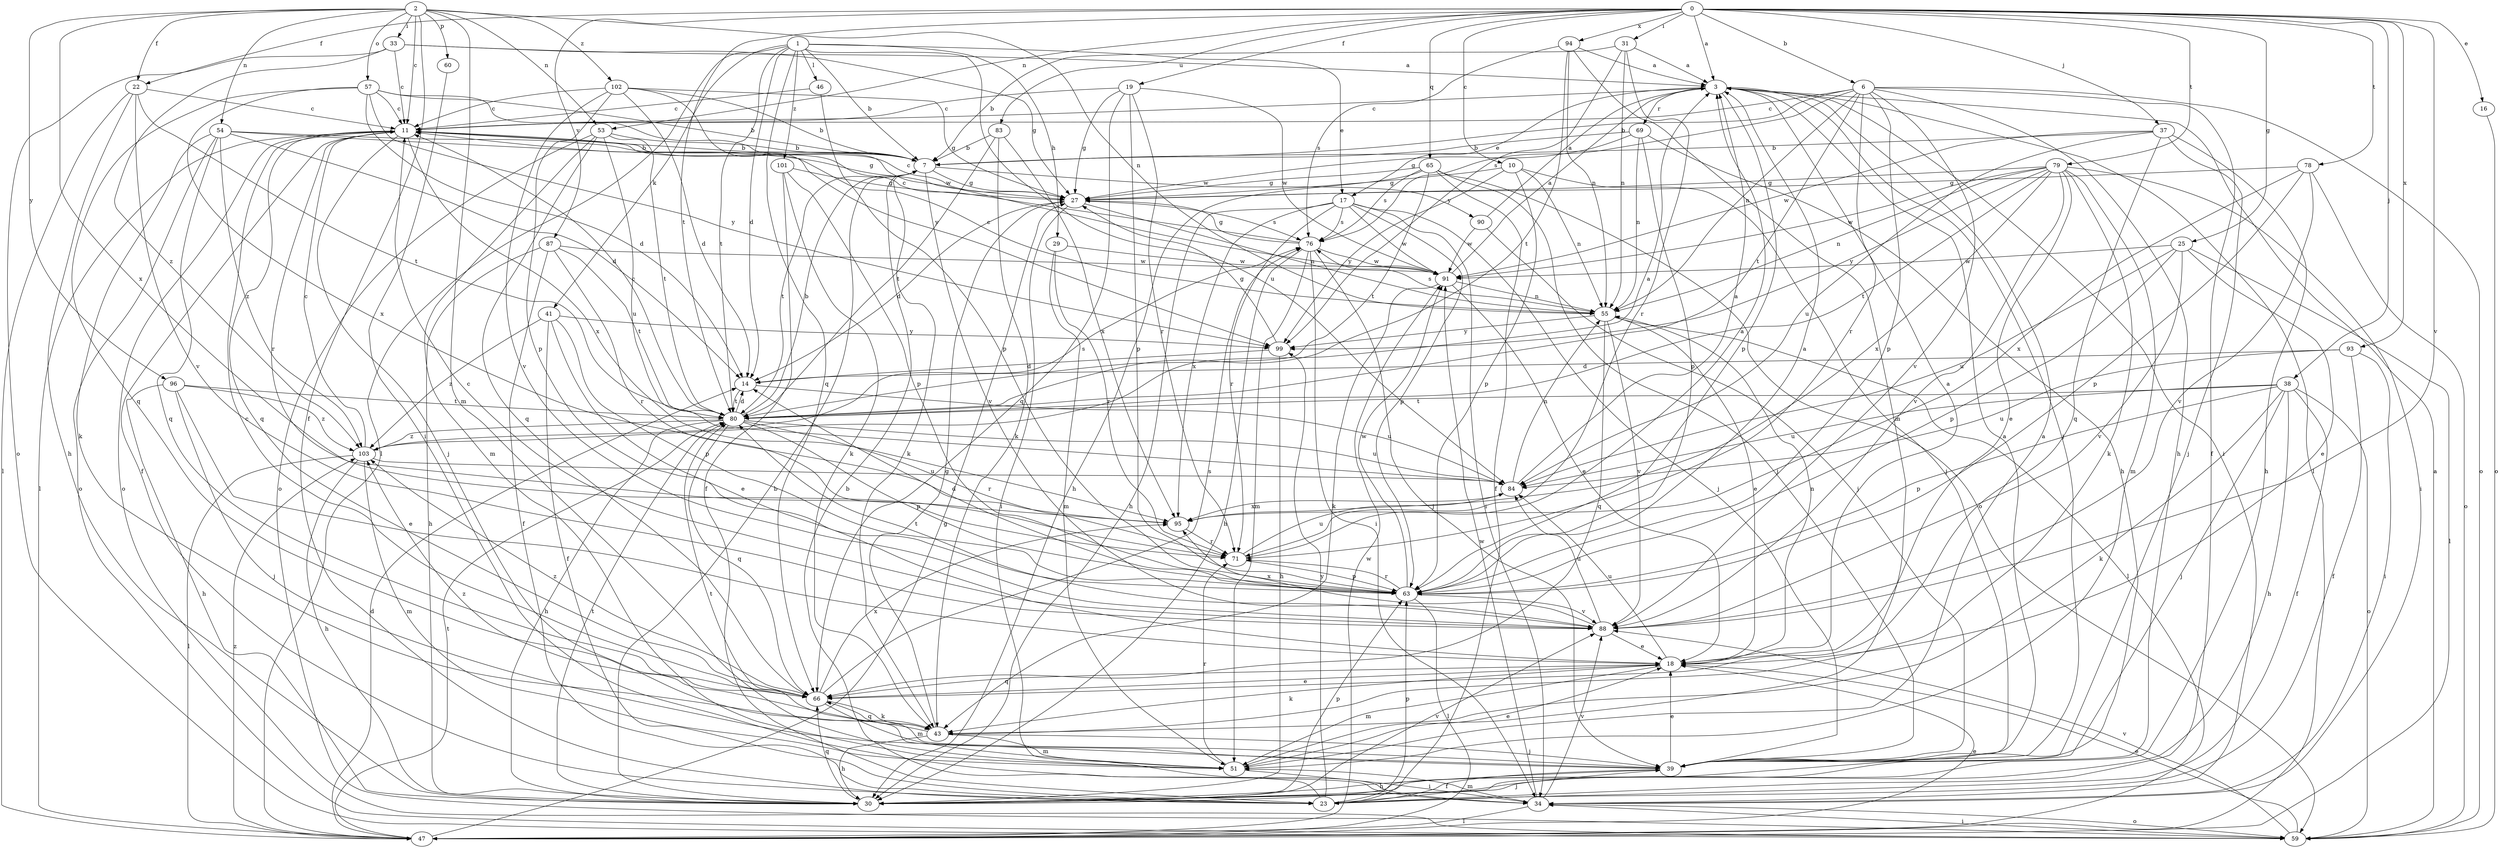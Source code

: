 strict digraph  {
0;
1;
2;
3;
6;
7;
10;
11;
14;
16;
17;
18;
19;
22;
23;
25;
27;
29;
30;
31;
33;
34;
37;
38;
39;
41;
43;
46;
47;
51;
53;
54;
55;
57;
59;
60;
63;
65;
66;
69;
71;
76;
78;
79;
80;
83;
84;
87;
88;
90;
91;
93;
94;
95;
96;
99;
101;
102;
103;
0 -> 3  [label=a];
0 -> 6  [label=b];
0 -> 10  [label=c];
0 -> 16  [label=e];
0 -> 19  [label=f];
0 -> 22  [label=f];
0 -> 25  [label=g];
0 -> 31  [label=i];
0 -> 37  [label=j];
0 -> 38  [label=j];
0 -> 53  [label=n];
0 -> 65  [label=q];
0 -> 78  [label=t];
0 -> 79  [label=t];
0 -> 80  [label=t];
0 -> 83  [label=u];
0 -> 87  [label=v];
0 -> 88  [label=v];
0 -> 93  [label=x];
0 -> 94  [label=x];
1 -> 7  [label=b];
1 -> 14  [label=d];
1 -> 17  [label=e];
1 -> 29  [label=h];
1 -> 41  [label=k];
1 -> 46  [label=l];
1 -> 47  [label=l];
1 -> 66  [label=q];
1 -> 80  [label=t];
1 -> 84  [label=u];
1 -> 101  [label=z];
2 -> 11  [label=c];
2 -> 22  [label=f];
2 -> 23  [label=f];
2 -> 33  [label=i];
2 -> 51  [label=m];
2 -> 53  [label=n];
2 -> 54  [label=n];
2 -> 55  [label=n];
2 -> 57  [label=o];
2 -> 60  [label=p];
2 -> 95  [label=x];
2 -> 96  [label=y];
2 -> 102  [label=z];
3 -> 11  [label=c];
3 -> 17  [label=e];
3 -> 34  [label=i];
3 -> 39  [label=j];
3 -> 47  [label=l];
3 -> 63  [label=p];
3 -> 69  [label=r];
6 -> 7  [label=b];
6 -> 11  [label=c];
6 -> 23  [label=f];
6 -> 30  [label=h];
6 -> 55  [label=n];
6 -> 59  [label=o];
6 -> 63  [label=p];
6 -> 71  [label=r];
6 -> 76  [label=s];
6 -> 80  [label=t];
6 -> 88  [label=v];
7 -> 27  [label=g];
7 -> 43  [label=k];
7 -> 80  [label=t];
7 -> 88  [label=v];
7 -> 90  [label=w];
10 -> 27  [label=g];
10 -> 39  [label=j];
10 -> 55  [label=n];
10 -> 63  [label=p];
10 -> 99  [label=y];
11 -> 7  [label=b];
11 -> 23  [label=f];
11 -> 39  [label=j];
11 -> 47  [label=l];
11 -> 59  [label=o];
11 -> 66  [label=q];
11 -> 71  [label=r];
11 -> 95  [label=x];
14 -> 80  [label=t];
14 -> 84  [label=u];
16 -> 59  [label=o];
17 -> 30  [label=h];
17 -> 34  [label=i];
17 -> 39  [label=j];
17 -> 63  [label=p];
17 -> 71  [label=r];
17 -> 76  [label=s];
17 -> 91  [label=w];
17 -> 95  [label=x];
18 -> 3  [label=a];
18 -> 43  [label=k];
18 -> 51  [label=m];
18 -> 55  [label=n];
18 -> 66  [label=q];
18 -> 84  [label=u];
19 -> 11  [label=c];
19 -> 27  [label=g];
19 -> 63  [label=p];
19 -> 66  [label=q];
19 -> 71  [label=r];
19 -> 91  [label=w];
22 -> 11  [label=c];
22 -> 30  [label=h];
22 -> 47  [label=l];
22 -> 80  [label=t];
22 -> 88  [label=v];
23 -> 7  [label=b];
23 -> 39  [label=j];
23 -> 63  [label=p];
23 -> 99  [label=y];
25 -> 18  [label=e];
25 -> 47  [label=l];
25 -> 63  [label=p];
25 -> 84  [label=u];
25 -> 88  [label=v];
25 -> 91  [label=w];
27 -> 11  [label=c];
27 -> 14  [label=d];
27 -> 34  [label=i];
27 -> 55  [label=n];
27 -> 76  [label=s];
29 -> 51  [label=m];
29 -> 71  [label=r];
29 -> 91  [label=w];
30 -> 7  [label=b];
30 -> 63  [label=p];
30 -> 66  [label=q];
30 -> 80  [label=t];
30 -> 88  [label=v];
31 -> 3  [label=a];
31 -> 7  [label=b];
31 -> 55  [label=n];
31 -> 71  [label=r];
31 -> 99  [label=y];
33 -> 3  [label=a];
33 -> 11  [label=c];
33 -> 27  [label=g];
33 -> 59  [label=o];
33 -> 103  [label=z];
34 -> 47  [label=l];
34 -> 51  [label=m];
34 -> 59  [label=o];
34 -> 88  [label=v];
34 -> 91  [label=w];
37 -> 7  [label=b];
37 -> 30  [label=h];
37 -> 39  [label=j];
37 -> 66  [label=q];
37 -> 84  [label=u];
37 -> 91  [label=w];
38 -> 23  [label=f];
38 -> 30  [label=h];
38 -> 39  [label=j];
38 -> 43  [label=k];
38 -> 59  [label=o];
38 -> 63  [label=p];
38 -> 80  [label=t];
38 -> 84  [label=u];
39 -> 3  [label=a];
39 -> 18  [label=e];
39 -> 23  [label=f];
39 -> 30  [label=h];
39 -> 80  [label=t];
41 -> 18  [label=e];
41 -> 23  [label=f];
41 -> 63  [label=p];
41 -> 99  [label=y];
41 -> 103  [label=z];
43 -> 27  [label=g];
43 -> 30  [label=h];
43 -> 39  [label=j];
43 -> 51  [label=m];
43 -> 66  [label=q];
43 -> 103  [label=z];
46 -> 11  [label=c];
46 -> 63  [label=p];
47 -> 14  [label=d];
47 -> 18  [label=e];
47 -> 27  [label=g];
47 -> 80  [label=t];
47 -> 91  [label=w];
47 -> 103  [label=z];
51 -> 3  [label=a];
51 -> 18  [label=e];
51 -> 34  [label=i];
51 -> 71  [label=r];
53 -> 7  [label=b];
53 -> 51  [label=m];
53 -> 59  [label=o];
53 -> 66  [label=q];
53 -> 80  [label=t];
53 -> 84  [label=u];
54 -> 7  [label=b];
54 -> 14  [label=d];
54 -> 27  [label=g];
54 -> 43  [label=k];
54 -> 59  [label=o];
54 -> 66  [label=q];
54 -> 103  [label=z];
55 -> 11  [label=c];
55 -> 18  [label=e];
55 -> 47  [label=l];
55 -> 66  [label=q];
55 -> 76  [label=s];
55 -> 88  [label=v];
55 -> 99  [label=y];
57 -> 7  [label=b];
57 -> 11  [label=c];
57 -> 14  [label=d];
57 -> 66  [label=q];
57 -> 91  [label=w];
57 -> 95  [label=x];
57 -> 99  [label=y];
59 -> 3  [label=a];
59 -> 18  [label=e];
59 -> 34  [label=i];
59 -> 88  [label=v];
60 -> 34  [label=i];
63 -> 3  [label=a];
63 -> 14  [label=d];
63 -> 47  [label=l];
63 -> 71  [label=r];
63 -> 88  [label=v];
63 -> 91  [label=w];
65 -> 23  [label=f];
65 -> 27  [label=g];
65 -> 30  [label=h];
65 -> 39  [label=j];
65 -> 59  [label=o];
65 -> 76  [label=s];
65 -> 80  [label=t];
66 -> 11  [label=c];
66 -> 18  [label=e];
66 -> 43  [label=k];
66 -> 51  [label=m];
66 -> 76  [label=s];
66 -> 95  [label=x];
66 -> 103  [label=z];
69 -> 7  [label=b];
69 -> 27  [label=g];
69 -> 30  [label=h];
69 -> 55  [label=n];
69 -> 63  [label=p];
71 -> 3  [label=a];
71 -> 63  [label=p];
71 -> 84  [label=u];
76 -> 11  [label=c];
76 -> 27  [label=g];
76 -> 30  [label=h];
76 -> 34  [label=i];
76 -> 39  [label=j];
76 -> 51  [label=m];
76 -> 91  [label=w];
78 -> 27  [label=g];
78 -> 59  [label=o];
78 -> 63  [label=p];
78 -> 88  [label=v];
78 -> 95  [label=x];
79 -> 18  [label=e];
79 -> 27  [label=g];
79 -> 34  [label=i];
79 -> 43  [label=k];
79 -> 51  [label=m];
79 -> 55  [label=n];
79 -> 80  [label=t];
79 -> 88  [label=v];
79 -> 91  [label=w];
79 -> 95  [label=x];
79 -> 99  [label=y];
80 -> 7  [label=b];
80 -> 11  [label=c];
80 -> 14  [label=d];
80 -> 30  [label=h];
80 -> 63  [label=p];
80 -> 66  [label=q];
80 -> 71  [label=r];
80 -> 84  [label=u];
80 -> 103  [label=z];
83 -> 7  [label=b];
83 -> 43  [label=k];
83 -> 80  [label=t];
83 -> 95  [label=x];
84 -> 3  [label=a];
84 -> 55  [label=n];
84 -> 95  [label=x];
87 -> 23  [label=f];
87 -> 30  [label=h];
87 -> 71  [label=r];
87 -> 80  [label=t];
87 -> 91  [label=w];
88 -> 11  [label=c];
88 -> 18  [label=e];
88 -> 80  [label=t];
88 -> 84  [label=u];
88 -> 95  [label=x];
90 -> 3  [label=a];
90 -> 39  [label=j];
90 -> 91  [label=w];
91 -> 3  [label=a];
91 -> 18  [label=e];
91 -> 43  [label=k];
91 -> 55  [label=n];
93 -> 14  [label=d];
93 -> 23  [label=f];
93 -> 34  [label=i];
93 -> 84  [label=u];
94 -> 3  [label=a];
94 -> 51  [label=m];
94 -> 55  [label=n];
94 -> 76  [label=s];
94 -> 80  [label=t];
95 -> 71  [label=r];
96 -> 18  [label=e];
96 -> 30  [label=h];
96 -> 39  [label=j];
96 -> 80  [label=t];
96 -> 103  [label=z];
99 -> 14  [label=d];
99 -> 27  [label=g];
99 -> 30  [label=h];
101 -> 23  [label=f];
101 -> 27  [label=g];
101 -> 43  [label=k];
101 -> 63  [label=p];
102 -> 7  [label=b];
102 -> 11  [label=c];
102 -> 14  [label=d];
102 -> 27  [label=g];
102 -> 63  [label=p];
102 -> 88  [label=v];
102 -> 99  [label=y];
103 -> 3  [label=a];
103 -> 11  [label=c];
103 -> 30  [label=h];
103 -> 47  [label=l];
103 -> 51  [label=m];
103 -> 76  [label=s];
103 -> 84  [label=u];
}
